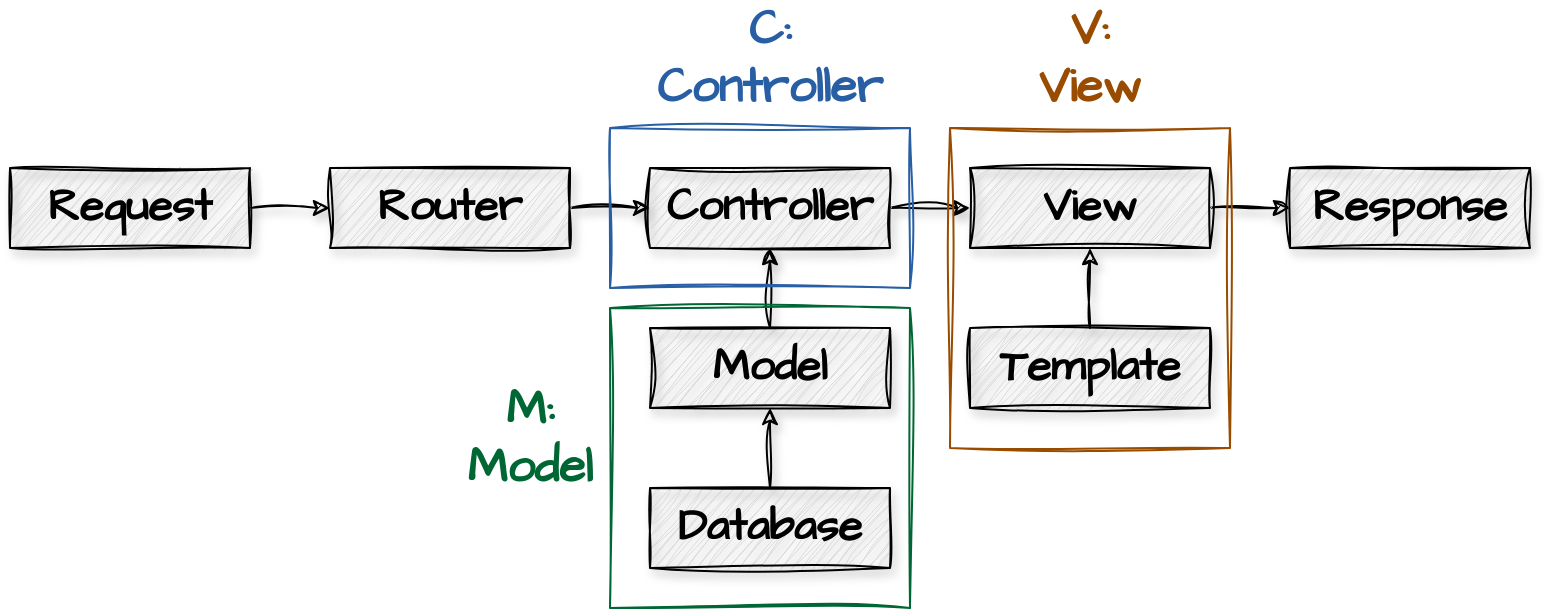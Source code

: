 <mxfile version="24.7.17">
  <diagram name="Page-1" id="6x4ggpsZWwyDh2Z4noXn">
    <mxGraphModel dx="1462" dy="710" grid="1" gridSize="10" guides="1" tooltips="1" connect="1" arrows="1" fold="1" page="1" pageScale="1" pageWidth="1169" pageHeight="827" math="0" shadow="0">
      <root>
        <mxCell id="0" />
        <mxCell id="1" parent="0" />
        <mxCell id="ro8ZR1RueZ_laz-nHLyo-9" style="edgeStyle=orthogonalEdgeStyle;rounded=0;sketch=1;hachureGap=4;jiggle=2;curveFitting=1;orthogonalLoop=1;jettySize=auto;html=1;strokeColor=#000000;fontFamily=Architects Daughter;fontSource=https%3A%2F%2Ffonts.googleapis.com%2Fcss%3Ffamily%3DArchitects%2BDaughter;fontColor=#000000;fillColor=#f5f5f5;shadow=1;" parent="1" source="ro8ZR1RueZ_laz-nHLyo-1" target="ro8ZR1RueZ_laz-nHLyo-3" edge="1">
          <mxGeometry relative="1" as="geometry" />
        </mxCell>
        <mxCell id="ro8ZR1RueZ_laz-nHLyo-1" value="Request" style="rounded=0;whiteSpace=wrap;html=1;sketch=1;hachureGap=4;jiggle=2;curveFitting=1;fontFamily=Architects Daughter;fontSource=https%3A%2F%2Ffonts.googleapis.com%2Fcss%3Ffamily%3DArchitects%2BDaughter;labelBackgroundColor=none;fillColor=#D9D9D9;strokeColor=#000000;fontColor=#000000;fontStyle=1;fontSize=22;shadow=1;" parent="1" vertex="1">
          <mxGeometry x="150" y="320" width="120" height="40" as="geometry" />
        </mxCell>
        <mxCell id="ro8ZR1RueZ_laz-nHLyo-18" value="" style="edgeStyle=orthogonalEdgeStyle;rounded=0;sketch=1;hachureGap=4;jiggle=2;curveFitting=1;orthogonalLoop=1;jettySize=auto;html=1;strokeColor=#000000;fontFamily=Architects Daughter;fontSource=https%3A%2F%2Ffonts.googleapis.com%2Fcss%3Ffamily%3DArchitects%2BDaughter;fontColor=#1D3557;fillColor=#A8DADC;shadow=1;" parent="1" source="ro8ZR1RueZ_laz-nHLyo-8" target="ro8ZR1RueZ_laz-nHLyo-2" edge="1">
          <mxGeometry relative="1" as="geometry" />
        </mxCell>
        <mxCell id="ro8ZR1RueZ_laz-nHLyo-2" value="Response" style="rounded=0;whiteSpace=wrap;html=1;sketch=1;hachureGap=4;jiggle=2;curveFitting=1;fontFamily=Architects Daughter;fontSource=https%3A%2F%2Ffonts.googleapis.com%2Fcss%3Ffamily%3DArchitects%2BDaughter;labelBackgroundColor=none;fillColor=#D9D9D9;strokeColor=#000000;fontColor=#000000;fontStyle=1;fontSize=22;shadow=1;" parent="1" vertex="1">
          <mxGeometry x="790" y="320" width="120" height="40" as="geometry" />
        </mxCell>
        <mxCell id="ro8ZR1RueZ_laz-nHLyo-10" style="edgeStyle=orthogonalEdgeStyle;rounded=0;sketch=1;hachureGap=4;jiggle=2;curveFitting=1;orthogonalLoop=1;jettySize=auto;html=1;strokeColor=#000000;fontFamily=Architects Daughter;fontSource=https%3A%2F%2Ffonts.googleapis.com%2Fcss%3Ffamily%3DArchitects%2BDaughter;fontColor=#000000;fillColor=#f5f5f5;shadow=1;" parent="1" source="ro8ZR1RueZ_laz-nHLyo-3" target="ro8ZR1RueZ_laz-nHLyo-7" edge="1">
          <mxGeometry relative="1" as="geometry" />
        </mxCell>
        <mxCell id="ro8ZR1RueZ_laz-nHLyo-3" value="Router" style="rounded=0;whiteSpace=wrap;html=1;sketch=1;hachureGap=4;jiggle=2;curveFitting=1;fontFamily=Architects Daughter;fontSource=https%3A%2F%2Ffonts.googleapis.com%2Fcss%3Ffamily%3DArchitects%2BDaughter;labelBackgroundColor=none;fillColor=#D9D9D9;strokeColor=#000000;fontColor=#000000;fontStyle=1;fontSize=22;shadow=1;" parent="1" vertex="1">
          <mxGeometry x="310" y="320" width="120" height="40" as="geometry" />
        </mxCell>
        <mxCell id="ro8ZR1RueZ_laz-nHLyo-11" style="edgeStyle=orthogonalEdgeStyle;rounded=0;sketch=1;hachureGap=4;jiggle=2;curveFitting=1;orthogonalLoop=1;jettySize=auto;html=1;strokeColor=#000000;fontFamily=Architects Daughter;fontSource=https%3A%2F%2Ffonts.googleapis.com%2Fcss%3Ffamily%3DArchitects%2BDaughter;fontColor=#000000;fillColor=#f5f5f5;shadow=1;" parent="1" source="ro8ZR1RueZ_laz-nHLyo-7" target="ro8ZR1RueZ_laz-nHLyo-8" edge="1">
          <mxGeometry relative="1" as="geometry" />
        </mxCell>
        <mxCell id="ro8ZR1RueZ_laz-nHLyo-7" value="Controller" style="rounded=0;whiteSpace=wrap;html=1;sketch=1;hachureGap=4;jiggle=2;curveFitting=1;fontFamily=Architects Daughter;fontSource=https%3A%2F%2Ffonts.googleapis.com%2Fcss%3Ffamily%3DArchitects%2BDaughter;labelBackgroundColor=none;fillColor=#D9D9D9;strokeColor=#000000;fontColor=#000000;fontStyle=1;fontSize=22;shadow=1;" parent="1" vertex="1">
          <mxGeometry x="470" y="320" width="120" height="40" as="geometry" />
        </mxCell>
        <mxCell id="ro8ZR1RueZ_laz-nHLyo-8" value="View" style="rounded=0;whiteSpace=wrap;html=1;sketch=1;hachureGap=4;jiggle=2;curveFitting=1;fontFamily=Architects Daughter;fontSource=https%3A%2F%2Ffonts.googleapis.com%2Fcss%3Ffamily%3DArchitects%2BDaughter;labelBackgroundColor=none;fillColor=#D9D9D9;strokeColor=#000000;fontColor=#000000;fontStyle=1;fontSize=22;shadow=1;" parent="1" vertex="1">
          <mxGeometry x="630" y="320" width="120" height="40" as="geometry" />
        </mxCell>
        <mxCell id="ro8ZR1RueZ_laz-nHLyo-13" value="Model" style="rounded=0;whiteSpace=wrap;html=1;sketch=1;hachureGap=4;jiggle=2;curveFitting=1;fontFamily=Architects Daughter;fontSource=https%3A%2F%2Ffonts.googleapis.com%2Fcss%3Ffamily%3DArchitects%2BDaughter;labelBackgroundColor=none;fillColor=#D9D9D9;strokeColor=#000000;fontColor=#000000;fontStyle=1;fontSize=22;shadow=1;" parent="1" vertex="1">
          <mxGeometry x="470" y="400" width="120" height="40" as="geometry" />
        </mxCell>
        <mxCell id="ro8ZR1RueZ_laz-nHLyo-19" style="edgeStyle=orthogonalEdgeStyle;rounded=0;sketch=1;hachureGap=4;jiggle=2;curveFitting=1;orthogonalLoop=1;jettySize=auto;html=1;strokeColor=#000000;fontFamily=Architects Daughter;fontSource=https%3A%2F%2Ffonts.googleapis.com%2Fcss%3Ffamily%3DArchitects%2BDaughter;fontColor=#1D3557;fillColor=#A8DADC;shadow=1;" parent="1" source="ro8ZR1RueZ_laz-nHLyo-14" target="ro8ZR1RueZ_laz-nHLyo-13" edge="1">
          <mxGeometry relative="1" as="geometry" />
        </mxCell>
        <mxCell id="ro8ZR1RueZ_laz-nHLyo-14" value="Database" style="rounded=0;whiteSpace=wrap;html=1;sketch=1;hachureGap=4;jiggle=2;curveFitting=1;fontFamily=Architects Daughter;fontSource=https%3A%2F%2Ffonts.googleapis.com%2Fcss%3Ffamily%3DArchitects%2BDaughter;labelBackgroundColor=none;fillColor=#D9D9D9;strokeColor=#000000;fontColor=#000000;fontStyle=1;fontSize=22;shadow=1;" parent="1" vertex="1">
          <mxGeometry x="470" y="480" width="120" height="40" as="geometry" />
        </mxCell>
        <mxCell id="ro8ZR1RueZ_laz-nHLyo-17" value="" style="edgeStyle=orthogonalEdgeStyle;rounded=0;sketch=1;hachureGap=4;jiggle=2;curveFitting=1;orthogonalLoop=1;jettySize=auto;html=1;strokeColor=#000000;fontFamily=Architects Daughter;fontSource=https%3A%2F%2Ffonts.googleapis.com%2Fcss%3Ffamily%3DArchitects%2BDaughter;fontColor=#1D3557;fillColor=#A8DADC;shadow=1;" parent="1" source="ro8ZR1RueZ_laz-nHLyo-13" target="ro8ZR1RueZ_laz-nHLyo-7" edge="1">
          <mxGeometry relative="1" as="geometry">
            <mxPoint x="600" y="350" as="sourcePoint" />
            <mxPoint x="640" y="350" as="targetPoint" />
          </mxGeometry>
        </mxCell>
        <mxCell id="ro8ZR1RueZ_laz-nHLyo-22" style="edgeStyle=orthogonalEdgeStyle;rounded=0;sketch=1;hachureGap=4;jiggle=2;curveFitting=1;orthogonalLoop=1;jettySize=auto;html=1;strokeColor=#000000;fontFamily=Architects Daughter;fontSource=https%3A%2F%2Ffonts.googleapis.com%2Fcss%3Ffamily%3DArchitects%2BDaughter;fontColor=#1D3557;fillColor=#A8DADC;shadow=1;" parent="1" source="ro8ZR1RueZ_laz-nHLyo-20" target="ro8ZR1RueZ_laz-nHLyo-8" edge="1">
          <mxGeometry relative="1" as="geometry" />
        </mxCell>
        <mxCell id="ro8ZR1RueZ_laz-nHLyo-20" value="Template" style="rounded=0;whiteSpace=wrap;html=1;sketch=1;hachureGap=4;jiggle=2;curveFitting=1;fontFamily=Architects Daughter;fontSource=https%3A%2F%2Ffonts.googleapis.com%2Fcss%3Ffamily%3DArchitects%2BDaughter;labelBackgroundColor=none;fillColor=#D9D9D9;strokeColor=#000000;fontColor=#000000;fontStyle=1;fontSize=22;shadow=1;" parent="1" vertex="1">
          <mxGeometry x="630" y="400" width="120" height="40" as="geometry" />
        </mxCell>
        <mxCell id="ro8ZR1RueZ_laz-nHLyo-23" value="" style="rounded=0;whiteSpace=wrap;html=1;sketch=1;hachureGap=4;jiggle=2;curveFitting=1;strokeColor=#006633;fontFamily=Architects Daughter;fontSource=https%3A%2F%2Ffonts.googleapis.com%2Fcss%3Ffamily%3DArchitects%2BDaughter;fontColor=#1D3557;fillColor=none;" parent="1" vertex="1">
          <mxGeometry x="450" y="390" width="150" height="150" as="geometry" />
        </mxCell>
        <mxCell id="ro8ZR1RueZ_laz-nHLyo-24" value="" style="rounded=0;whiteSpace=wrap;html=1;sketch=1;hachureGap=4;jiggle=2;curveFitting=1;strokeColor=#285EA3;fontFamily=Architects Daughter;fontSource=https%3A%2F%2Ffonts.googleapis.com%2Fcss%3Ffamily%3DArchitects%2BDaughter;fontColor=#1D3557;fillColor=none;" parent="1" vertex="1">
          <mxGeometry x="450" y="300" width="150" height="80" as="geometry" />
        </mxCell>
        <mxCell id="ro8ZR1RueZ_laz-nHLyo-25" value="" style="rounded=0;whiteSpace=wrap;html=1;sketch=1;hachureGap=4;jiggle=2;curveFitting=1;strokeColor=#994C00;fontFamily=Architects Daughter;fontSource=https%3A%2F%2Ffonts.googleapis.com%2Fcss%3Ffamily%3DArchitects%2BDaughter;fontColor=default;fillColor=none;" parent="1" vertex="1">
          <mxGeometry x="620" y="300" width="140" height="160" as="geometry" />
        </mxCell>
        <mxCell id="ro8ZR1RueZ_laz-nHLyo-26" value="&lt;b style=&quot;font-size: 24px;&quot;&gt;C: Controller&lt;/b&gt;" style="text;html=1;align=center;verticalAlign=middle;whiteSpace=wrap;rounded=0;fontFamily=Architects Daughter;fontSource=https%3A%2F%2Ffonts.googleapis.com%2Fcss%3Ffamily%3DArchitects%2BDaughter;fontColor=#285EA3;fontSize=24;" parent="1" vertex="1">
          <mxGeometry x="500" y="240" width="60" height="50" as="geometry" />
        </mxCell>
        <mxCell id="ro8ZR1RueZ_laz-nHLyo-27" value="&lt;b style=&quot;font-size: 24px;&quot;&gt;V: View&lt;/b&gt;" style="text;html=1;align=center;verticalAlign=middle;whiteSpace=wrap;rounded=0;fontFamily=Architects Daughter;fontSource=https%3A%2F%2Ffonts.googleapis.com%2Fcss%3Ffamily%3DArchitects%2BDaughter;fontColor=#994C00;fontSize=24;labelBackgroundColor=none;" parent="1" vertex="1">
          <mxGeometry x="660" y="240" width="60" height="50" as="geometry" />
        </mxCell>
        <mxCell id="ro8ZR1RueZ_laz-nHLyo-28" value="&lt;b style=&quot;font-size: 24px;&quot;&gt;M:&lt;br&gt;Model&lt;/b&gt;" style="text;html=1;align=center;verticalAlign=middle;whiteSpace=wrap;rounded=0;fontFamily=Architects Daughter;fontSource=https%3A%2F%2Ffonts.googleapis.com%2Fcss%3Ffamily%3DArchitects%2BDaughter;fontColor=#006633;fontSize=24;" parent="1" vertex="1">
          <mxGeometry x="380" y="430" width="60" height="50" as="geometry" />
        </mxCell>
      </root>
    </mxGraphModel>
  </diagram>
</mxfile>

